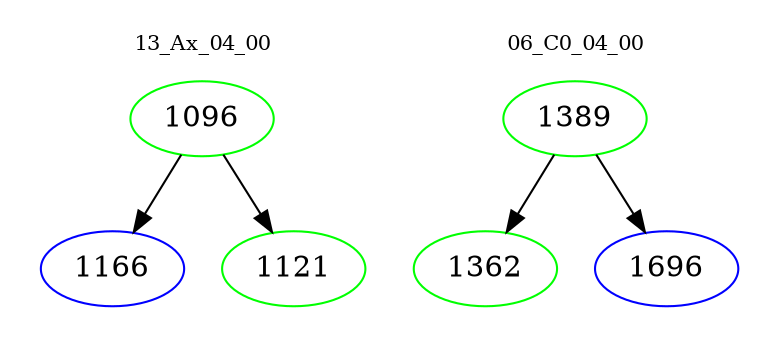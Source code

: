 digraph{
subgraph cluster_0 {
color = white
label = "13_Ax_04_00";
fontsize=10;
T0_1096 [label="1096", color="green"]
T0_1096 -> T0_1166 [color="black"]
T0_1166 [label="1166", color="blue"]
T0_1096 -> T0_1121 [color="black"]
T0_1121 [label="1121", color="green"]
}
subgraph cluster_1 {
color = white
label = "06_C0_04_00";
fontsize=10;
T1_1389 [label="1389", color="green"]
T1_1389 -> T1_1362 [color="black"]
T1_1362 [label="1362", color="green"]
T1_1389 -> T1_1696 [color="black"]
T1_1696 [label="1696", color="blue"]
}
}

